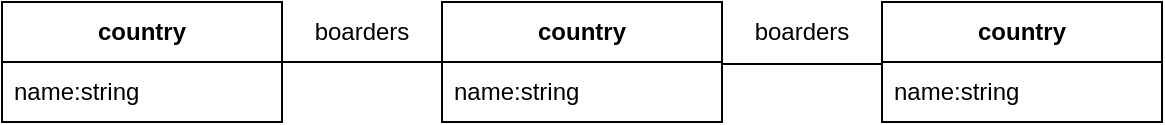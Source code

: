 <mxfile version="24.7.12" pages="4">
  <diagram id="C5RBs43oDa-KdzZeNtuy" name="Page-1">
    <mxGraphModel dx="880" dy="468" grid="1" gridSize="10" guides="1" tooltips="1" connect="1" arrows="1" fold="1" page="1" pageScale="1" pageWidth="827" pageHeight="1169" math="0" shadow="0">
      <root>
        <mxCell id="WIyWlLk6GJQsqaUBKTNV-0" />
        <mxCell id="WIyWlLk6GJQsqaUBKTNV-1" parent="WIyWlLk6GJQsqaUBKTNV-0" />
        <mxCell id="gSDHX-l9H8cgmZ5zvxmp-0" value="country" style="swimlane;fontStyle=1;childLayout=stackLayout;horizontal=1;startSize=30;horizontalStack=0;resizeParent=1;resizeParentMax=0;resizeLast=0;collapsible=1;marginBottom=0;whiteSpace=wrap;html=1;" vertex="1" parent="WIyWlLk6GJQsqaUBKTNV-1">
          <mxGeometry x="340" y="280" width="140" height="60" as="geometry" />
        </mxCell>
        <mxCell id="gSDHX-l9H8cgmZ5zvxmp-1" value="name:string" style="text;strokeColor=none;fillColor=none;align=left;verticalAlign=middle;spacingLeft=4;spacingRight=4;overflow=hidden;points=[[0,0.5],[1,0.5]];portConstraint=eastwest;rotatable=0;whiteSpace=wrap;html=1;" vertex="1" parent="gSDHX-l9H8cgmZ5zvxmp-0">
          <mxGeometry y="30" width="140" height="30" as="geometry" />
        </mxCell>
        <mxCell id="gSDHX-l9H8cgmZ5zvxmp-4" value="country" style="swimlane;fontStyle=1;childLayout=stackLayout;horizontal=1;startSize=30;horizontalStack=0;resizeParent=1;resizeParentMax=0;resizeLast=0;collapsible=1;marginBottom=0;whiteSpace=wrap;html=1;" vertex="1" parent="WIyWlLk6GJQsqaUBKTNV-1">
          <mxGeometry x="120" y="280" width="140" height="60" as="geometry" />
        </mxCell>
        <mxCell id="gSDHX-l9H8cgmZ5zvxmp-5" value="name:string" style="text;strokeColor=none;fillColor=none;align=left;verticalAlign=middle;spacingLeft=4;spacingRight=4;overflow=hidden;points=[[0,0.5],[1,0.5]];portConstraint=eastwest;rotatable=0;whiteSpace=wrap;html=1;" vertex="1" parent="gSDHX-l9H8cgmZ5zvxmp-4">
          <mxGeometry y="30" width="140" height="30" as="geometry" />
        </mxCell>
        <mxCell id="gSDHX-l9H8cgmZ5zvxmp-8" value="country" style="swimlane;fontStyle=1;childLayout=stackLayout;horizontal=1;startSize=30;horizontalStack=0;resizeParent=1;resizeParentMax=0;resizeLast=0;collapsible=1;marginBottom=0;whiteSpace=wrap;html=1;" vertex="1" parent="WIyWlLk6GJQsqaUBKTNV-1">
          <mxGeometry x="560" y="280" width="140" height="60" as="geometry" />
        </mxCell>
        <mxCell id="gSDHX-l9H8cgmZ5zvxmp-9" value="name:string" style="text;strokeColor=none;fillColor=none;align=left;verticalAlign=middle;spacingLeft=4;spacingRight=4;overflow=hidden;points=[[0,0.5],[1,0.5]];portConstraint=eastwest;rotatable=0;whiteSpace=wrap;html=1;" vertex="1" parent="gSDHX-l9H8cgmZ5zvxmp-8">
          <mxGeometry y="30" width="140" height="30" as="geometry" />
        </mxCell>
        <mxCell id="gSDHX-l9H8cgmZ5zvxmp-12" value="" style="endArrow=none;html=1;rounded=0;exitX=1;exitY=0.5;exitDx=0;exitDy=0;entryX=0;entryY=0.5;entryDx=0;entryDy=0;" edge="1" parent="WIyWlLk6GJQsqaUBKTNV-1" source="gSDHX-l9H8cgmZ5zvxmp-4" target="gSDHX-l9H8cgmZ5zvxmp-0">
          <mxGeometry width="50" height="50" relative="1" as="geometry">
            <mxPoint x="270" y="310" as="sourcePoint" />
            <mxPoint x="440" y="320" as="targetPoint" />
          </mxGeometry>
        </mxCell>
        <mxCell id="gSDHX-l9H8cgmZ5zvxmp-13" value="" style="endArrow=none;html=1;rounded=0;entryX=0;entryY=0.033;entryDx=0;entryDy=0;entryPerimeter=0;" edge="1" parent="WIyWlLk6GJQsqaUBKTNV-1" target="gSDHX-l9H8cgmZ5zvxmp-9">
          <mxGeometry width="50" height="50" relative="1" as="geometry">
            <mxPoint x="480" y="311" as="sourcePoint" />
            <mxPoint x="440" y="320" as="targetPoint" />
          </mxGeometry>
        </mxCell>
        <mxCell id="gSDHX-l9H8cgmZ5zvxmp-14" value="boarders" style="text;html=1;align=center;verticalAlign=middle;whiteSpace=wrap;rounded=0;" vertex="1" parent="WIyWlLk6GJQsqaUBKTNV-1">
          <mxGeometry x="270" y="280" width="60" height="30" as="geometry" />
        </mxCell>
        <mxCell id="gSDHX-l9H8cgmZ5zvxmp-15" value="boarders" style="text;html=1;align=center;verticalAlign=middle;whiteSpace=wrap;rounded=0;" vertex="1" parent="WIyWlLk6GJQsqaUBKTNV-1">
          <mxGeometry x="490" y="280" width="60" height="30" as="geometry" />
        </mxCell>
      </root>
    </mxGraphModel>
  </diagram>
  <diagram id="WcRZA1r4uv_ByDH0ExLN" name="Page-2">
    <mxGraphModel dx="880" dy="468" grid="1" gridSize="10" guides="1" tooltips="1" connect="1" arrows="1" fold="1" page="1" pageScale="1" pageWidth="850" pageHeight="1100" math="0" shadow="0">
      <root>
        <mxCell id="0" />
        <mxCell id="1" parent="0" />
        <mxCell id="uCl6-jfw6AXurtMmdRkA-1" value="polygon" style="rounded=0;whiteSpace=wrap;html=1;fontStyle=1" vertex="1" parent="1">
          <mxGeometry x="340" y="310" width="120" height="60" as="geometry" />
        </mxCell>
        <mxCell id="uCl6-jfw6AXurtMmdRkA-2" value="point" style="swimlane;fontStyle=1;childLayout=stackLayout;horizontal=1;startSize=30;horizontalStack=0;resizeParent=1;resizeParentMax=0;resizeLast=0;collapsible=1;marginBottom=0;whiteSpace=wrap;html=1;" vertex="1" parent="1">
          <mxGeometry x="100" y="130" width="140" height="90" as="geometry" />
        </mxCell>
        <mxCell id="uCl6-jfw6AXurtMmdRkA-3" value="x-coordinate: int" style="text;strokeColor=none;fillColor=none;align=left;verticalAlign=middle;spacingLeft=4;spacingRight=4;overflow=hidden;points=[[0,0.5],[1,0.5]];portConstraint=eastwest;rotatable=0;whiteSpace=wrap;html=1;" vertex="1" parent="uCl6-jfw6AXurtMmdRkA-2">
          <mxGeometry y="30" width="140" height="30" as="geometry" />
        </mxCell>
        <mxCell id="uCl6-jfw6AXurtMmdRkA-4" value="y-coordinate: int" style="text;strokeColor=none;fillColor=none;align=left;verticalAlign=middle;spacingLeft=4;spacingRight=4;overflow=hidden;points=[[0,0.5],[1,0.5]];portConstraint=eastwest;rotatable=0;whiteSpace=wrap;html=1;" vertex="1" parent="uCl6-jfw6AXurtMmdRkA-2">
          <mxGeometry y="60" width="140" height="30" as="geometry" />
        </mxCell>
        <mxCell id="uCl6-jfw6AXurtMmdRkA-6" value="point" style="swimlane;fontStyle=1;childLayout=stackLayout;horizontal=1;startSize=30;horizontalStack=0;resizeParent=1;resizeParentMax=0;resizeLast=0;collapsible=1;marginBottom=0;whiteSpace=wrap;html=1;" vertex="1" parent="1">
          <mxGeometry x="600" y="120" width="140" height="90" as="geometry" />
        </mxCell>
        <mxCell id="uCl6-jfw6AXurtMmdRkA-7" value="x-coordinate: int" style="text;strokeColor=none;fillColor=none;align=left;verticalAlign=middle;spacingLeft=4;spacingRight=4;overflow=hidden;points=[[0,0.5],[1,0.5]];portConstraint=eastwest;rotatable=0;whiteSpace=wrap;html=1;" vertex="1" parent="uCl6-jfw6AXurtMmdRkA-6">
          <mxGeometry y="30" width="140" height="30" as="geometry" />
        </mxCell>
        <mxCell id="uCl6-jfw6AXurtMmdRkA-8" value="y-coordinate: int" style="text;strokeColor=none;fillColor=none;align=left;verticalAlign=middle;spacingLeft=4;spacingRight=4;overflow=hidden;points=[[0,0.5],[1,0.5]];portConstraint=eastwest;rotatable=0;whiteSpace=wrap;html=1;" vertex="1" parent="uCl6-jfw6AXurtMmdRkA-6">
          <mxGeometry y="60" width="140" height="30" as="geometry" />
        </mxCell>
        <mxCell id="uCl6-jfw6AXurtMmdRkA-10" value="point" style="swimlane;fontStyle=1;childLayout=stackLayout;horizontal=1;startSize=30;horizontalStack=0;resizeParent=1;resizeParentMax=0;resizeLast=0;collapsible=1;marginBottom=0;whiteSpace=wrap;html=1;" vertex="1" parent="1">
          <mxGeometry x="80" y="420" width="140" height="90" as="geometry" />
        </mxCell>
        <mxCell id="uCl6-jfw6AXurtMmdRkA-11" value="x-coordinate: int" style="text;strokeColor=none;fillColor=none;align=left;verticalAlign=middle;spacingLeft=4;spacingRight=4;overflow=hidden;points=[[0,0.5],[1,0.5]];portConstraint=eastwest;rotatable=0;whiteSpace=wrap;html=1;" vertex="1" parent="uCl6-jfw6AXurtMmdRkA-10">
          <mxGeometry y="30" width="140" height="30" as="geometry" />
        </mxCell>
        <mxCell id="uCl6-jfw6AXurtMmdRkA-12" value="y-coordinate: int" style="text;strokeColor=none;fillColor=none;align=left;verticalAlign=middle;spacingLeft=4;spacingRight=4;overflow=hidden;points=[[0,0.5],[1,0.5]];portConstraint=eastwest;rotatable=0;whiteSpace=wrap;html=1;" vertex="1" parent="uCl6-jfw6AXurtMmdRkA-10">
          <mxGeometry y="60" width="140" height="30" as="geometry" />
        </mxCell>
        <mxCell id="uCl6-jfw6AXurtMmdRkA-14" value="point" style="swimlane;fontStyle=1;childLayout=stackLayout;horizontal=1;startSize=30;horizontalStack=0;resizeParent=1;resizeParentMax=0;resizeLast=0;collapsible=1;marginBottom=0;whiteSpace=wrap;html=1;" vertex="1" parent="1">
          <mxGeometry x="600" y="430" width="140" height="90" as="geometry" />
        </mxCell>
        <mxCell id="uCl6-jfw6AXurtMmdRkA-15" value="x-coordinate: int" style="text;strokeColor=none;fillColor=none;align=left;verticalAlign=middle;spacingLeft=4;spacingRight=4;overflow=hidden;points=[[0,0.5],[1,0.5]];portConstraint=eastwest;rotatable=0;whiteSpace=wrap;html=1;" vertex="1" parent="uCl6-jfw6AXurtMmdRkA-14">
          <mxGeometry y="30" width="140" height="30" as="geometry" />
        </mxCell>
        <mxCell id="uCl6-jfw6AXurtMmdRkA-16" value="y-coordinate: int" style="text;strokeColor=none;fillColor=none;align=left;verticalAlign=middle;spacingLeft=4;spacingRight=4;overflow=hidden;points=[[0,0.5],[1,0.5]];portConstraint=eastwest;rotatable=0;whiteSpace=wrap;html=1;" vertex="1" parent="uCl6-jfw6AXurtMmdRkA-14">
          <mxGeometry y="60" width="140" height="30" as="geometry" />
        </mxCell>
        <mxCell id="uCl6-jfw6AXurtMmdRkA-18" value="" style="endArrow=open;html=1;endSize=12;startArrow=diamondThin;startSize=14;startFill=0;edgeStyle=orthogonalEdgeStyle;rounded=0;exitX=1;exitY=0.5;exitDx=0;exitDy=0;entryX=0.25;entryY=0;entryDx=0;entryDy=0;" edge="1" parent="1" source="uCl6-jfw6AXurtMmdRkA-3" target="uCl6-jfw6AXurtMmdRkA-1">
          <mxGeometry relative="1" as="geometry">
            <mxPoint x="340" y="350" as="sourcePoint" />
            <mxPoint x="500" y="350" as="targetPoint" />
          </mxGeometry>
        </mxCell>
        <mxCell id="uCl6-jfw6AXurtMmdRkA-19" value="0 *" style="edgeLabel;resizable=0;html=1;align=left;verticalAlign=top;" connectable="0" vertex="1" parent="uCl6-jfw6AXurtMmdRkA-18">
          <mxGeometry x="-1" relative="1" as="geometry">
            <mxPoint x="10" y="-25" as="offset" />
          </mxGeometry>
        </mxCell>
        <mxCell id="uCl6-jfw6AXurtMmdRkA-20" value="3 *" style="edgeLabel;resizable=0;html=1;align=right;verticalAlign=top;" connectable="0" vertex="1" parent="uCl6-jfw6AXurtMmdRkA-18">
          <mxGeometry x="1" relative="1" as="geometry">
            <mxPoint x="-20" y="-30" as="offset" />
          </mxGeometry>
        </mxCell>
        <mxCell id="uCl6-jfw6AXurtMmdRkA-21" value="" style="endArrow=open;html=1;endSize=12;startArrow=diamondThin;startSize=14;startFill=0;edgeStyle=orthogonalEdgeStyle;rounded=0;exitX=-0.029;exitY=0.733;exitDx=0;exitDy=0;exitPerimeter=0;entryX=0.75;entryY=0;entryDx=0;entryDy=0;" edge="1" parent="1" source="uCl6-jfw6AXurtMmdRkA-7" target="uCl6-jfw6AXurtMmdRkA-1">
          <mxGeometry relative="1" as="geometry">
            <mxPoint x="340" y="350" as="sourcePoint" />
            <mxPoint x="500" y="350" as="targetPoint" />
          </mxGeometry>
        </mxCell>
        <mxCell id="uCl6-jfw6AXurtMmdRkA-22" value="0 *" style="edgeLabel;resizable=0;html=1;align=left;verticalAlign=top;" connectable="0" vertex="1" parent="uCl6-jfw6AXurtMmdRkA-21">
          <mxGeometry x="-1" relative="1" as="geometry">
            <mxPoint x="-26" y="-22" as="offset" />
          </mxGeometry>
        </mxCell>
        <mxCell id="uCl6-jfw6AXurtMmdRkA-23" value="3 *" style="edgeLabel;resizable=0;html=1;align=right;verticalAlign=top;" connectable="0" vertex="1" parent="uCl6-jfw6AXurtMmdRkA-21">
          <mxGeometry x="1" relative="1" as="geometry">
            <mxPoint x="30" y="-30" as="offset" />
          </mxGeometry>
        </mxCell>
        <mxCell id="uCl6-jfw6AXurtMmdRkA-24" value="" style="endArrow=open;html=1;endSize=12;startArrow=diamondThin;startSize=14;startFill=0;edgeStyle=orthogonalEdgeStyle;rounded=0;exitX=0.25;exitY=0;exitDx=0;exitDy=0;entryX=0;entryY=0.5;entryDx=0;entryDy=0;" edge="1" parent="1" source="uCl6-jfw6AXurtMmdRkA-10" target="uCl6-jfw6AXurtMmdRkA-1">
          <mxGeometry relative="1" as="geometry">
            <mxPoint x="340" y="350" as="sourcePoint" />
            <mxPoint x="500" y="350" as="targetPoint" />
          </mxGeometry>
        </mxCell>
        <mxCell id="uCl6-jfw6AXurtMmdRkA-25" value="0 *" style="edgeLabel;resizable=0;html=1;align=left;verticalAlign=top;" connectable="0" vertex="1" parent="uCl6-jfw6AXurtMmdRkA-24">
          <mxGeometry x="-1" relative="1" as="geometry">
            <mxPoint x="15" y="-30" as="offset" />
          </mxGeometry>
        </mxCell>
        <mxCell id="uCl6-jfw6AXurtMmdRkA-26" value="3 *" style="edgeLabel;resizable=0;html=1;align=right;verticalAlign=top;" connectable="0" vertex="1" parent="uCl6-jfw6AXurtMmdRkA-24">
          <mxGeometry x="1" relative="1" as="geometry" />
        </mxCell>
        <mxCell id="uCl6-jfw6AXurtMmdRkA-27" value="" style="endArrow=open;html=1;endSize=12;startArrow=diamondThin;startSize=14;startFill=0;edgeStyle=orthogonalEdgeStyle;rounded=0;exitX=0.75;exitY=0;exitDx=0;exitDy=0;entryX=1;entryY=0.5;entryDx=0;entryDy=0;" edge="1" parent="1" source="uCl6-jfw6AXurtMmdRkA-14" target="uCl6-jfw6AXurtMmdRkA-1">
          <mxGeometry relative="1" as="geometry">
            <mxPoint x="340" y="350" as="sourcePoint" />
            <mxPoint x="500" y="350" as="targetPoint" />
          </mxGeometry>
        </mxCell>
        <mxCell id="uCl6-jfw6AXurtMmdRkA-28" value="0 *" style="edgeLabel;resizable=0;html=1;align=left;verticalAlign=top;" connectable="0" vertex="1" parent="uCl6-jfw6AXurtMmdRkA-27">
          <mxGeometry x="-1" relative="1" as="geometry">
            <mxPoint x="-35" y="-30" as="offset" />
          </mxGeometry>
        </mxCell>
        <mxCell id="uCl6-jfw6AXurtMmdRkA-29" value="3 *" style="edgeLabel;resizable=0;html=1;align=right;verticalAlign=top;" connectable="0" vertex="1" parent="uCl6-jfw6AXurtMmdRkA-27">
          <mxGeometry x="1" relative="1" as="geometry">
            <mxPoint x="20" as="offset" />
          </mxGeometry>
        </mxCell>
      </root>
    </mxGraphModel>
  </diagram>
  <diagram id="3IjIcjFY8PQvAXAe1RRg" name="Page-3">
    <mxGraphModel dx="880" dy="468" grid="1" gridSize="10" guides="1" tooltips="1" connect="1" arrows="1" fold="1" page="1" pageScale="1" pageWidth="850" pageHeight="1100" math="0" shadow="0">
      <root>
        <mxCell id="0" />
        <mxCell id="1" parent="0" />
        <mxCell id="qwRmzZKX953zF3saCvq0-5" value="flight" style="swimlane;fontStyle=1;childLayout=stackLayout;horizontal=1;startSize=30;horizontalStack=0;resizeParent=1;resizeParentMax=0;resizeLast=0;collapsible=1;marginBottom=0;whiteSpace=wrap;html=1;" vertex="1" parent="1">
          <mxGeometry x="340" y="230" width="140" height="60" as="geometry" />
        </mxCell>
        <mxCell id="qwRmzZKX953zF3saCvq0-6" value="flightnum: int" style="text;strokeColor=none;fillColor=none;align=left;verticalAlign=middle;spacingLeft=4;spacingRight=4;overflow=hidden;points=[[0,0.5],[1,0.5]];portConstraint=eastwest;rotatable=0;whiteSpace=wrap;html=1;" vertex="1" parent="qwRmzZKX953zF3saCvq0-5">
          <mxGeometry y="30" width="140" height="30" as="geometry" />
        </mxCell>
        <mxCell id="qwRmzZKX953zF3saCvq0-9" value="plane" style="swimlane;fontStyle=1;childLayout=stackLayout;horizontal=1;startSize=30;horizontalStack=0;resizeParent=1;resizeParentMax=0;resizeLast=0;collapsible=1;marginBottom=0;whiteSpace=wrap;html=1;" vertex="1" parent="1">
          <mxGeometry x="640" y="230" width="140" height="60" as="geometry" />
        </mxCell>
        <mxCell id="qwRmzZKX953zF3saCvq0-10" value="model: string" style="text;strokeColor=none;fillColor=none;align=left;verticalAlign=middle;spacingLeft=4;spacingRight=4;overflow=hidden;points=[[0,0.5],[1,0.5]];portConstraint=eastwest;rotatable=0;whiteSpace=wrap;html=1;" vertex="1" parent="qwRmzZKX953zF3saCvq0-9">
          <mxGeometry y="30" width="140" height="30" as="geometry" />
        </mxCell>
        <mxCell id="qwRmzZKX953zF3saCvq0-17" value="airport" style="swimlane;fontStyle=1;childLayout=stackLayout;horizontal=1;startSize=30;horizontalStack=0;resizeParent=1;resizeParentMax=0;resizeLast=0;collapsible=1;marginBottom=0;whiteSpace=wrap;html=1;" vertex="1" parent="1">
          <mxGeometry x="90" y="230" width="140" height="60" as="geometry" />
        </mxCell>
        <mxCell id="qwRmzZKX953zF3saCvq0-18" value="name: string" style="text;strokeColor=none;fillColor=none;align=left;verticalAlign=middle;spacingLeft=4;spacingRight=4;overflow=hidden;points=[[0,0.5],[1,0.5]];portConstraint=eastwest;rotatable=0;whiteSpace=wrap;html=1;" vertex="1" parent="qwRmzZKX953zF3saCvq0-17">
          <mxGeometry y="30" width="140" height="30" as="geometry" />
        </mxCell>
        <mxCell id="qwRmzZKX953zF3saCvq0-21" value="pilot" style="swimlane;fontStyle=1;childLayout=stackLayout;horizontal=1;startSize=30;horizontalStack=0;resizeParent=1;resizeParentMax=0;resizeLast=0;collapsible=1;marginBottom=0;whiteSpace=wrap;html=1;" vertex="1" parent="1">
          <mxGeometry x="640" y="90" width="140" height="60" as="geometry" />
        </mxCell>
        <mxCell id="qwRmzZKX953zF3saCvq0-22" value="name: string" style="text;strokeColor=none;fillColor=none;align=left;verticalAlign=middle;spacingLeft=4;spacingRight=4;overflow=hidden;points=[[0,0.5],[1,0.5]];portConstraint=eastwest;rotatable=0;whiteSpace=wrap;html=1;" vertex="1" parent="qwRmzZKX953zF3saCvq0-21">
          <mxGeometry y="30" width="140" height="30" as="geometry" />
        </mxCell>
        <mxCell id="qwRmzZKX953zF3saCvq0-25" value="airline" style="swimlane;fontStyle=1;childLayout=stackLayout;horizontal=1;startSize=30;horizontalStack=0;resizeParent=1;resizeParentMax=0;resizeLast=0;collapsible=1;marginBottom=0;whiteSpace=wrap;html=1;" vertex="1" parent="1">
          <mxGeometry x="340" y="60" width="140" height="60" as="geometry" />
        </mxCell>
        <mxCell id="qwRmzZKX953zF3saCvq0-26" value="name: string" style="text;strokeColor=none;fillColor=none;align=left;verticalAlign=middle;spacingLeft=4;spacingRight=4;overflow=hidden;points=[[0,0.5],[1,0.5]];portConstraint=eastwest;rotatable=0;whiteSpace=wrap;html=1;" vertex="1" parent="qwRmzZKX953zF3saCvq0-25">
          <mxGeometry y="30" width="140" height="30" as="geometry" />
        </mxCell>
        <mxCell id="qwRmzZKX953zF3saCvq0-29" value="city" style="swimlane;fontStyle=1;childLayout=stackLayout;horizontal=1;startSize=30;horizontalStack=0;resizeParent=1;resizeParentMax=0;resizeLast=0;collapsible=1;marginBottom=0;whiteSpace=wrap;html=1;" vertex="1" parent="1">
          <mxGeometry x="90" y="60" width="140" height="60" as="geometry" />
        </mxCell>
        <mxCell id="qwRmzZKX953zF3saCvq0-30" value="name: string" style="text;strokeColor=none;fillColor=none;align=left;verticalAlign=middle;spacingLeft=4;spacingRight=4;overflow=hidden;points=[[0,0.5],[1,0.5]];portConstraint=eastwest;rotatable=0;whiteSpace=wrap;html=1;" vertex="1" parent="qwRmzZKX953zF3saCvq0-29">
          <mxGeometry y="30" width="140" height="30" as="geometry" />
        </mxCell>
        <mxCell id="qwRmzZKX953zF3saCvq0-1" value="seat" style="swimlane;fontStyle=1;childLayout=stackLayout;horizontal=1;startSize=30;horizontalStack=0;resizeParent=1;resizeParentMax=0;resizeLast=0;collapsible=1;marginBottom=0;whiteSpace=wrap;html=1;" vertex="1" parent="1">
          <mxGeometry x="640" y="370" width="140" height="60" as="geometry" />
        </mxCell>
        <mxCell id="qwRmzZKX953zF3saCvq0-2" value="location: string" style="text;strokeColor=none;fillColor=none;align=left;verticalAlign=middle;spacingLeft=4;spacingRight=4;overflow=hidden;points=[[0,0.5],[1,0.5]];portConstraint=eastwest;rotatable=0;whiteSpace=wrap;html=1;" vertex="1" parent="qwRmzZKX953zF3saCvq0-1">
          <mxGeometry y="30" width="140" height="30" as="geometry" />
        </mxCell>
        <mxCell id="qwRmzZKX953zF3saCvq0-13" value="passenger" style="swimlane;fontStyle=1;childLayout=stackLayout;horizontal=1;startSize=30;horizontalStack=0;resizeParent=1;resizeParentMax=0;resizeLast=0;collapsible=1;marginBottom=0;whiteSpace=wrap;html=1;" vertex="1" parent="1">
          <mxGeometry x="400" y="370" width="140" height="60" as="geometry" />
        </mxCell>
        <mxCell id="qwRmzZKX953zF3saCvq0-14" value="name: string" style="text;strokeColor=none;fillColor=none;align=left;verticalAlign=middle;spacingLeft=4;spacingRight=4;overflow=hidden;points=[[0,0.5],[1,0.5]];portConstraint=eastwest;rotatable=0;whiteSpace=wrap;html=1;" vertex="1" parent="qwRmzZKX953zF3saCvq0-13">
          <mxGeometry y="30" width="140" height="30" as="geometry" />
        </mxCell>
        <mxCell id="qwRmzZKX953zF3saCvq0-34" value="" style="endArrow=none;html=1;rounded=0;entryX=0.486;entryY=1;entryDx=0;entryDy=0;entryPerimeter=0;exitX=0.5;exitY=0;exitDx=0;exitDy=0;" edge="1" parent="1" source="qwRmzZKX953zF3saCvq0-17" target="qwRmzZKX953zF3saCvq0-30">
          <mxGeometry width="50" height="50" relative="1" as="geometry">
            <mxPoint x="400" y="270" as="sourcePoint" />
            <mxPoint x="450" y="220" as="targetPoint" />
          </mxGeometry>
        </mxCell>
        <mxCell id="qwRmzZKX953zF3saCvq0-35" value="" style="endArrow=none;html=1;rounded=0;exitX=1;exitY=0.25;exitDx=0;exitDy=0;entryX=0;entryY=0.25;entryDx=0;entryDy=0;" edge="1" parent="1" source="qwRmzZKX953zF3saCvq0-17" target="qwRmzZKX953zF3saCvq0-5">
          <mxGeometry width="50" height="50" relative="1" as="geometry">
            <mxPoint x="400" y="270" as="sourcePoint" />
            <mxPoint x="450" y="220" as="targetPoint" />
          </mxGeometry>
        </mxCell>
        <mxCell id="qwRmzZKX953zF3saCvq0-36" value="" style="endArrow=none;html=1;rounded=0;exitX=1;exitY=0.5;exitDx=0;exitDy=0;entryX=0;entryY=0.5;entryDx=0;entryDy=0;" edge="1" parent="1" source="qwRmzZKX953zF3saCvq0-18" target="qwRmzZKX953zF3saCvq0-6">
          <mxGeometry width="50" height="50" relative="1" as="geometry">
            <mxPoint x="230" y="280" as="sourcePoint" />
            <mxPoint x="340" y="280" as="targetPoint" />
          </mxGeometry>
        </mxCell>
        <mxCell id="qwRmzZKX953zF3saCvq0-37" value="" style="endArrow=none;html=1;rounded=0;entryX=0.486;entryY=1.1;entryDx=0;entryDy=0;entryPerimeter=0;exitX=0.5;exitY=0;exitDx=0;exitDy=0;" edge="1" parent="1" source="qwRmzZKX953zF3saCvq0-5" target="qwRmzZKX953zF3saCvq0-26">
          <mxGeometry width="50" height="50" relative="1" as="geometry">
            <mxPoint x="402" y="230" as="sourcePoint" />
            <mxPoint x="400" y="120" as="targetPoint" />
          </mxGeometry>
        </mxCell>
        <mxCell id="qwRmzZKX953zF3saCvq0-39" value="" style="endArrow=none;html=1;rounded=0;entryX=0;entryY=0.25;entryDx=0;entryDy=0;exitX=1;exitY=0.5;exitDx=0;exitDy=0;" edge="1" parent="1" source="qwRmzZKX953zF3saCvq0-26" target="qwRmzZKX953zF3saCvq0-21">
          <mxGeometry width="50" height="50" relative="1" as="geometry">
            <mxPoint x="480" y="110" as="sourcePoint" />
            <mxPoint x="590" y="110" as="targetPoint" />
          </mxGeometry>
        </mxCell>
        <mxCell id="qwRmzZKX953zF3saCvq0-40" value="" style="endArrow=none;html=1;rounded=0;exitX=1;exitY=0.25;exitDx=0;exitDy=0;entryX=0;entryY=0.25;entryDx=0;entryDy=0;" edge="1" parent="1" source="qwRmzZKX953zF3saCvq0-5" target="qwRmzZKX953zF3saCvq0-9">
          <mxGeometry width="50" height="50" relative="1" as="geometry">
            <mxPoint x="480" y="250" as="sourcePoint" />
            <mxPoint x="590" y="250" as="targetPoint" />
          </mxGeometry>
        </mxCell>
        <mxCell id="qwRmzZKX953zF3saCvq0-41" value="" style="endArrow=none;html=1;rounded=0;exitX=1.007;exitY=0.1;exitDx=0;exitDy=0;entryX=0;entryY=0.5;entryDx=0;entryDy=0;exitPerimeter=0;" edge="1" parent="1" source="qwRmzZKX953zF3saCvq0-14" target="qwRmzZKX953zF3saCvq0-1">
          <mxGeometry width="50" height="50" relative="1" as="geometry">
            <mxPoint x="540" y="399.5" as="sourcePoint" />
            <mxPoint x="650" y="399.5" as="targetPoint" />
          </mxGeometry>
        </mxCell>
        <mxCell id="qwRmzZKX953zF3saCvq0-42" value="" style="endArrow=none;html=1;rounded=0;exitX=0.25;exitY=0;exitDx=0;exitDy=0;" edge="1" parent="1" source="qwRmzZKX953zF3saCvq0-13">
          <mxGeometry width="50" height="50" relative="1" as="geometry">
            <mxPoint x="432" y="370" as="sourcePoint" />
            <mxPoint x="435" y="290" as="targetPoint" />
          </mxGeometry>
        </mxCell>
        <mxCell id="qwRmzZKX953zF3saCvq0-43" value="" style="endArrow=none;html=1;rounded=0;entryX=0.621;entryY=1.033;entryDx=0;entryDy=0;entryPerimeter=0;exitX=0.636;exitY=0.017;exitDx=0;exitDy=0;exitPerimeter=0;" edge="1" parent="1" source="qwRmzZKX953zF3saCvq0-1" target="qwRmzZKX953zF3saCvq0-10">
          <mxGeometry width="50" height="50" relative="1" as="geometry">
            <mxPoint x="722" y="370" as="sourcePoint" />
            <mxPoint x="720" y="260" as="targetPoint" />
          </mxGeometry>
        </mxCell>
        <mxCell id="qwRmzZKX953zF3saCvq0-44" value="" style="endArrow=none;html=1;rounded=0;exitX=1;exitY=0.25;exitDx=0;exitDy=0;entryX=0.021;entryY=1;entryDx=0;entryDy=0;entryPerimeter=0;" edge="1" parent="1" source="qwRmzZKX953zF3saCvq0-5" target="qwRmzZKX953zF3saCvq0-22">
          <mxGeometry width="50" height="50" relative="1" as="geometry">
            <mxPoint x="432" y="260" as="sourcePoint" />
            <mxPoint x="610" y="150" as="targetPoint" />
          </mxGeometry>
        </mxCell>
        <mxCell id="qwRmzZKX953zF3saCvq0-45" value="" style="endArrow=none;html=1;rounded=0;entryX=1;entryY=1.033;entryDx=0;entryDy=0;entryPerimeter=0;exitX=0;exitY=0;exitDx=0;exitDy=0;" edge="1" parent="1" source="qwRmzZKX953zF3saCvq0-1" target="qwRmzZKX953zF3saCvq0-6">
          <mxGeometry width="50" height="50" relative="1" as="geometry">
            <mxPoint x="630" y="390" as="sourcePoint" />
            <mxPoint x="510" y="280" as="targetPoint" />
          </mxGeometry>
        </mxCell>
        <mxCell id="qwRmzZKX953zF3saCvq0-46" value="" style="endArrow=none;html=1;rounded=0;entryX=0.486;entryY=0.967;entryDx=0;entryDy=0;entryPerimeter=0;exitX=0.5;exitY=0;exitDx=0;exitDy=0;" edge="1" parent="1" source="qwRmzZKX953zF3saCvq0-9" target="qwRmzZKX953zF3saCvq0-22">
          <mxGeometry width="50" height="50" relative="1" as="geometry">
            <mxPoint x="711" y="230" as="sourcePoint" />
            <mxPoint x="709" y="150" as="targetPoint" />
          </mxGeometry>
        </mxCell>
        <mxCell id="qwRmzZKX953zF3saCvq0-47" value="" style="endArrow=none;dashed=1;html=1;dashPattern=1 3;strokeWidth=2;rounded=0;" edge="1" parent="1">
          <mxGeometry width="50" height="50" relative="1" as="geometry">
            <mxPoint x="440" y="320" as="sourcePoint" />
            <mxPoint x="730" y="320" as="targetPoint" />
          </mxGeometry>
        </mxCell>
        <mxCell id="qwRmzZKX953zF3saCvq0-48" value="has" style="text;html=1;align=center;verticalAlign=middle;whiteSpace=wrap;rounded=0;" vertex="1" parent="1">
          <mxGeometry x="160" y="170" width="60" height="30" as="geometry" />
        </mxCell>
        <mxCell id="qwRmzZKX953zF3saCvq0-49" value="depart" style="text;html=1;align=center;verticalAlign=middle;whiteSpace=wrap;rounded=0;" vertex="1" parent="1">
          <mxGeometry x="250" y="220" width="60" height="30" as="geometry" />
        </mxCell>
        <mxCell id="qwRmzZKX953zF3saCvq0-50" value="arrive" style="text;html=1;align=center;verticalAlign=middle;whiteSpace=wrap;rounded=0;" vertex="1" parent="1">
          <mxGeometry x="250" y="280" width="60" height="30" as="geometry" />
        </mxCell>
        <mxCell id="qwRmzZKX953zF3saCvq0-51" value="flies" style="text;html=1;align=center;verticalAlign=middle;whiteSpace=wrap;rounded=0;" vertex="1" parent="1">
          <mxGeometry x="530" y="170" width="60" height="30" as="geometry" />
        </mxCell>
        <mxCell id="qwRmzZKX953zF3saCvq0-52" value="operates" style="text;html=1;align=center;verticalAlign=middle;whiteSpace=wrap;rounded=0;" vertex="1" parent="1">
          <mxGeometry x="530" y="220" width="60" height="30" as="geometry" />
        </mxCell>
        <mxCell id="qwRmzZKX953zF3saCvq0-54" value="assigned" style="text;html=1;align=center;verticalAlign=middle;whiteSpace=wrap;rounded=0;" vertex="1" parent="1">
          <mxGeometry x="560" y="370" width="60" height="30" as="geometry" />
        </mxCell>
        <mxCell id="qwRmzZKX953zF3saCvq0-55" value="has" style="text;html=1;align=center;verticalAlign=middle;whiteSpace=wrap;rounded=0;" vertex="1" parent="1">
          <mxGeometry x="380" y="320" width="60" height="30" as="geometry" />
        </mxCell>
        <mxCell id="qwRmzZKX953zF3saCvq0-56" value="1" style="text;html=1;align=center;verticalAlign=middle;whiteSpace=wrap;rounded=0;" vertex="1" parent="1">
          <mxGeometry x="100" y="130" width="60" height="30" as="geometry" />
        </mxCell>
        <mxCell id="qwRmzZKX953zF3saCvq0-58" value="1" style="text;html=1;align=center;verticalAlign=middle;whiteSpace=wrap;rounded=0;" vertex="1" parent="1">
          <mxGeometry x="140" y="200" width="60" height="30" as="geometry" />
        </mxCell>
        <mxCell id="qwRmzZKX953zF3saCvq0-60" value="1" style="text;html=1;align=center;verticalAlign=middle;whiteSpace=wrap;rounded=0;" vertex="1" parent="1">
          <mxGeometry x="395" y="120" width="60" height="30" as="geometry" />
        </mxCell>
        <mxCell id="qwRmzZKX953zF3saCvq0-61" value="1" style="text;html=1;align=center;verticalAlign=middle;whiteSpace=wrap;rounded=0;" vertex="1" parent="1">
          <mxGeometry x="590" y="75" width="60" height="30" as="geometry" />
        </mxCell>
        <mxCell id="qwRmzZKX953zF3saCvq0-62" value="1" style="text;html=1;align=center;verticalAlign=middle;whiteSpace=wrap;rounded=0;" vertex="1" parent="1">
          <mxGeometry x="590" y="250" width="60" height="30" as="geometry" />
        </mxCell>
        <mxCell id="qwRmzZKX953zF3saCvq0-63" value="1" style="text;html=1;align=center;verticalAlign=middle;whiteSpace=wrap;rounded=0;" vertex="1" parent="1">
          <mxGeometry x="440" y="290" width="60" height="30" as="geometry" />
        </mxCell>
        <mxCell id="qwRmzZKX953zF3saCvq0-64" value="1" style="text;html=1;align=center;verticalAlign=middle;whiteSpace=wrap;rounded=0;" vertex="1" parent="1">
          <mxGeometry x="395" y="290" width="60" height="30" as="geometry" />
        </mxCell>
        <mxCell id="qwRmzZKX953zF3saCvq0-65" value="1" style="text;html=1;align=center;verticalAlign=middle;whiteSpace=wrap;rounded=0;" vertex="1" parent="1">
          <mxGeometry x="520" y="410" width="60" height="30" as="geometry" />
        </mxCell>
        <mxCell id="qwRmzZKX953zF3saCvq0-66" value="1" style="text;html=1;align=center;verticalAlign=middle;whiteSpace=wrap;rounded=0;" vertex="1" parent="1">
          <mxGeometry x="600" y="410" width="60" height="30" as="geometry" />
        </mxCell>
        <mxCell id="qwRmzZKX953zF3saCvq0-67" value="*" style="text;html=1;align=center;verticalAlign=middle;whiteSpace=wrap;rounded=0;" vertex="1" parent="1">
          <mxGeometry x="110" y="210" width="60" height="30" as="geometry" />
        </mxCell>
        <mxCell id="qwRmzZKX953zF3saCvq0-68" value="*" style="text;html=1;align=center;verticalAlign=middle;whiteSpace=wrap;rounded=0;" vertex="1" parent="1">
          <mxGeometry x="360" y="200" width="60" height="30" as="geometry" />
        </mxCell>
        <mxCell id="qwRmzZKX953zF3saCvq0-69" value="*" style="text;html=1;align=center;verticalAlign=middle;whiteSpace=wrap;rounded=0;" vertex="1" parent="1">
          <mxGeometry x="410" y="200" width="60" height="30" as="geometry" />
        </mxCell>
        <mxCell id="qwRmzZKX953zF3saCvq0-70" value="*" style="text;html=1;align=center;verticalAlign=middle;whiteSpace=wrap;rounded=0;" vertex="1" parent="1">
          <mxGeometry x="395" y="350" width="60" height="30" as="geometry" />
        </mxCell>
        <mxCell id="qwRmzZKX953zF3saCvq0-71" value="*" style="text;html=1;align=center;verticalAlign=middle;whiteSpace=wrap;rounded=0;" vertex="1" parent="1">
          <mxGeometry x="460" y="260" width="60" height="30" as="geometry" />
        </mxCell>
        <mxCell id="qwRmzZKX953zF3saCvq0-72" value="*" style="text;html=1;align=center;verticalAlign=middle;whiteSpace=wrap;rounded=0;" vertex="1" parent="1">
          <mxGeometry x="590" y="360" width="60" height="30" as="geometry" />
        </mxCell>
        <mxCell id="qwRmzZKX953zF3saCvq0-73" value="*" style="text;html=1;align=center;verticalAlign=middle;whiteSpace=wrap;rounded=0;" vertex="1" parent="1">
          <mxGeometry x="455" y="210" width="60" height="30" as="geometry" />
        </mxCell>
      </root>
    </mxGraphModel>
  </diagram>
  <diagram id="0jouqMnqZqzxdb7AJu4K" name="Page-4">
    <mxGraphModel dx="880" dy="468" grid="1" gridSize="10" guides="1" tooltips="1" connect="1" arrows="1" fold="1" page="1" pageScale="1" pageWidth="850" pageHeight="1100" math="0" shadow="0">
      <root>
        <mxCell id="0" />
        <mxCell id="1" parent="0" />
        <mxCell id="cCtje5MejzcMFq2DMMWP-1" value="pilot and copilot" style="swimlane;fontStyle=1;childLayout=stackLayout;horizontal=1;startSize=30;horizontalStack=0;resizeParent=1;resizeParentMax=0;resizeLast=0;collapsible=1;marginBottom=0;whiteSpace=wrap;html=1;" vertex="1" parent="1">
          <mxGeometry x="350" y="320" width="140" height="90" as="geometry" />
        </mxCell>
        <mxCell id="cCtje5MejzcMFq2DMMWP-2" value="id: string" style="text;strokeColor=none;fillColor=none;align=left;verticalAlign=middle;spacingLeft=4;spacingRight=4;overflow=hidden;points=[[0,0.5],[1,0.5]];portConstraint=eastwest;rotatable=0;whiteSpace=wrap;html=1;" vertex="1" parent="cCtje5MejzcMFq2DMMWP-1">
          <mxGeometry y="30" width="140" height="30" as="geometry" />
        </mxCell>
        <mxCell id="cCtje5MejzcMFq2DMMWP-3" value="experiencelevel: int" style="text;strokeColor=none;fillColor=none;align=left;verticalAlign=middle;spacingLeft=4;spacingRight=4;overflow=hidden;points=[[0,0.5],[1,0.5]];portConstraint=eastwest;rotatable=0;whiteSpace=wrap;html=1;" vertex="1" parent="cCtje5MejzcMFq2DMMWP-1">
          <mxGeometry y="60" width="140" height="30" as="geometry" />
        </mxCell>
        <mxCell id="cCtje5MejzcMFq2DMMWP-5" value="aircraft" style="swimlane;fontStyle=1;childLayout=stackLayout;horizontal=1;startSize=30;horizontalStack=0;resizeParent=1;resizeParentMax=0;resizeLast=0;collapsible=1;marginBottom=0;whiteSpace=wrap;html=1;" vertex="1" parent="1">
          <mxGeometry x="90" y="250" width="140" height="120" as="geometry" />
        </mxCell>
        <mxCell id="cCtje5MejzcMFq2DMMWP-6" value="id: string" style="text;strokeColor=none;fillColor=none;align=left;verticalAlign=middle;spacingLeft=4;spacingRight=4;overflow=hidden;points=[[0,0.5],[1,0.5]];portConstraint=eastwest;rotatable=0;whiteSpace=wrap;html=1;" vertex="1" parent="cCtje5MejzcMFq2DMMWP-5">
          <mxGeometry y="30" width="140" height="30" as="geometry" />
        </mxCell>
        <mxCell id="cCtje5MejzcMFq2DMMWP-7" value="type: string" style="text;strokeColor=none;fillColor=none;align=left;verticalAlign=middle;spacingLeft=4;spacingRight=4;overflow=hidden;points=[[0,0.5],[1,0.5]];portConstraint=eastwest;rotatable=0;whiteSpace=wrap;html=1;" vertex="1" parent="cCtje5MejzcMFq2DMMWP-5">
          <mxGeometry y="60" width="140" height="30" as="geometry" />
        </mxCell>
        <mxCell id="cCtje5MejzcMFq2DMMWP-8" value="state: string" style="text;strokeColor=none;fillColor=none;align=left;verticalAlign=middle;spacingLeft=4;spacingRight=4;overflow=hidden;points=[[0,0.5],[1,0.5]];portConstraint=eastwest;rotatable=0;whiteSpace=wrap;html=1;" vertex="1" parent="cCtje5MejzcMFq2DMMWP-5">
          <mxGeometry y="90" width="140" height="30" as="geometry" />
        </mxCell>
        <mxCell id="cCtje5MejzcMFq2DMMWP-9" value="airport" style="swimlane;fontStyle=1;childLayout=stackLayout;horizontal=1;startSize=30;horizontalStack=0;resizeParent=1;resizeParentMax=0;resizeLast=0;collapsible=1;marginBottom=0;whiteSpace=wrap;html=1;" vertex="1" parent="1">
          <mxGeometry x="600" y="260" width="140" height="60" as="geometry" />
        </mxCell>
        <mxCell id="cCtje5MejzcMFq2DMMWP-10" value="id: string" style="text;strokeColor=none;fillColor=none;align=left;verticalAlign=middle;spacingLeft=4;spacingRight=4;overflow=hidden;points=[[0,0.5],[1,0.5]];portConstraint=eastwest;rotatable=0;whiteSpace=wrap;html=1;" vertex="1" parent="cCtje5MejzcMFq2DMMWP-9">
          <mxGeometry y="30" width="140" height="30" as="geometry" />
        </mxCell>
        <mxCell id="cCtje5MejzcMFq2DMMWP-13" value="airline" style="swimlane;fontStyle=1;childLayout=stackLayout;horizontal=1;startSize=30;horizontalStack=0;resizeParent=1;resizeParentMax=0;resizeLast=0;collapsible=1;marginBottom=0;whiteSpace=wrap;html=1;" vertex="1" parent="1">
          <mxGeometry x="600" y="90" width="140" height="60" as="geometry" />
        </mxCell>
        <mxCell id="cCtje5MejzcMFq2DMMWP-14" value="id: string" style="text;strokeColor=none;fillColor=none;align=left;verticalAlign=middle;spacingLeft=4;spacingRight=4;overflow=hidden;points=[[0,0.5],[1,0.5]];portConstraint=eastwest;rotatable=0;whiteSpace=wrap;html=1;" vertex="1" parent="cCtje5MejzcMFq2DMMWP-13">
          <mxGeometry y="30" width="140" height="30" as="geometry" />
        </mxCell>
        <mxCell id="cCtje5MejzcMFq2DMMWP-17" value="flight" style="swimlane;fontStyle=1;childLayout=stackLayout;horizontal=1;startSize=30;horizontalStack=0;resizeParent=1;resizeParentMax=0;resizeLast=0;collapsible=1;marginBottom=0;whiteSpace=wrap;html=1;" vertex="1" parent="1">
          <mxGeometry x="170" y="50" width="140" height="120" as="geometry" />
        </mxCell>
        <mxCell id="cCtje5MejzcMFq2DMMWP-18" value="id: string" style="text;strokeColor=none;fillColor=none;align=left;verticalAlign=middle;spacingLeft=4;spacingRight=4;overflow=hidden;points=[[0,0.5],[1,0.5]];portConstraint=eastwest;rotatable=0;whiteSpace=wrap;html=1;" vertex="1" parent="cCtje5MejzcMFq2DMMWP-17">
          <mxGeometry y="30" width="140" height="30" as="geometry" />
        </mxCell>
        <mxCell id="cCtje5MejzcMFq2DMMWP-19" value="arrival time: date time" style="text;strokeColor=none;fillColor=none;align=left;verticalAlign=middle;spacingLeft=4;spacingRight=4;overflow=hidden;points=[[0,0.5],[1,0.5]];portConstraint=eastwest;rotatable=0;whiteSpace=wrap;html=1;" vertex="1" parent="cCtje5MejzcMFq2DMMWP-17">
          <mxGeometry y="60" width="140" height="30" as="geometry" />
        </mxCell>
        <mxCell id="cCtje5MejzcMFq2DMMWP-20" value="departure time: date time" style="text;strokeColor=none;fillColor=none;align=left;verticalAlign=middle;spacingLeft=4;spacingRight=4;overflow=hidden;points=[[0,0.5],[1,0.5]];portConstraint=eastwest;rotatable=0;whiteSpace=wrap;html=1;" vertex="1" parent="cCtje5MejzcMFq2DMMWP-17">
          <mxGeometry y="90" width="140" height="30" as="geometry" />
        </mxCell>
        <mxCell id="cCtje5MejzcMFq2DMMWP-21" value="" style="endArrow=none;html=1;rounded=0;exitX=1;exitY=0.5;exitDx=0;exitDy=0;entryX=0;entryY=0.5;entryDx=0;entryDy=0;" edge="1" parent="1" source="cCtje5MejzcMFq2DMMWP-19" target="cCtje5MejzcMFq2DMMWP-14">
          <mxGeometry width="50" height="50" relative="1" as="geometry">
            <mxPoint x="400" y="270" as="sourcePoint" />
            <mxPoint x="450" y="220" as="targetPoint" />
          </mxGeometry>
        </mxCell>
        <mxCell id="cCtje5MejzcMFq2DMMWP-22" value="" style="endArrow=none;html=1;rounded=0;exitX=1.014;exitY=0.158;exitDx=0;exitDy=0;exitPerimeter=0;entryX=0.671;entryY=1;entryDx=0;entryDy=0;entryPerimeter=0;" edge="1" parent="1" source="cCtje5MejzcMFq2DMMWP-5" target="cCtje5MejzcMFq2DMMWP-20">
          <mxGeometry width="50" height="50" relative="1" as="geometry">
            <mxPoint x="400" y="270" as="sourcePoint" />
            <mxPoint x="450" y="220" as="targetPoint" />
          </mxGeometry>
        </mxCell>
        <mxCell id="cCtje5MejzcMFq2DMMWP-23" value="" style="endArrow=none;html=1;rounded=0;entryX=0.5;entryY=0;entryDx=0;entryDy=0;" edge="1" parent="1" target="cCtje5MejzcMFq2DMMWP-1">
          <mxGeometry width="50" height="50" relative="1" as="geometry">
            <mxPoint x="280" y="170" as="sourcePoint" />
            <mxPoint x="450" y="220" as="targetPoint" />
          </mxGeometry>
        </mxCell>
        <mxCell id="cCtje5MejzcMFq2DMMWP-24" value="" style="endArrow=none;html=1;rounded=0;exitX=1;exitY=0.5;exitDx=0;exitDy=0;entryX=-0.007;entryY=1;entryDx=0;entryDy=0;entryPerimeter=0;" edge="1" parent="1" source="cCtje5MejzcMFq2DMMWP-6" target="cCtje5MejzcMFq2DMMWP-14">
          <mxGeometry width="50" height="50" relative="1" as="geometry">
            <mxPoint x="400" y="270" as="sourcePoint" />
            <mxPoint x="450" y="220" as="targetPoint" />
          </mxGeometry>
        </mxCell>
        <mxCell id="cCtje5MejzcMFq2DMMWP-25" value="" style="endArrow=none;html=1;rounded=0;exitX=1.014;exitY=0.967;exitDx=0;exitDy=0;exitPerimeter=0;entryX=0;entryY=0;entryDx=0;entryDy=0;" edge="1" parent="1" source="cCtje5MejzcMFq2DMMWP-20" target="cCtje5MejzcMFq2DMMWP-9">
          <mxGeometry width="50" height="50" relative="1" as="geometry">
            <mxPoint x="400" y="270" as="sourcePoint" />
            <mxPoint x="450" y="220" as="targetPoint" />
          </mxGeometry>
        </mxCell>
        <mxCell id="cCtje5MejzcMFq2DMMWP-26" value="operates" style="text;html=1;align=center;verticalAlign=middle;whiteSpace=wrap;rounded=0;" vertex="1" parent="1">
          <mxGeometry x="410" y="105" width="60" height="30" as="geometry" />
        </mxCell>
        <mxCell id="cCtje5MejzcMFq2DMMWP-28" value="departs from&lt;div&gt;arrives at&lt;/div&gt;" style="text;html=1;align=center;verticalAlign=middle;whiteSpace=wrap;rounded=0;" vertex="1" parent="1">
          <mxGeometry x="530" y="210" width="70" height="30" as="geometry" />
        </mxCell>
        <mxCell id="cCtje5MejzcMFq2DMMWP-30" value="has" style="text;html=1;align=center;verticalAlign=middle;whiteSpace=wrap;rounded=0;" vertex="1" parent="1">
          <mxGeometry x="380" y="270" width="70" height="30" as="geometry" />
        </mxCell>
        <mxCell id="cCtje5MejzcMFq2DMMWP-31" value="owns" style="text;html=1;align=center;verticalAlign=middle;whiteSpace=wrap;rounded=0;" vertex="1" parent="1">
          <mxGeometry x="270" y="260" width="70" height="30" as="geometry" />
        </mxCell>
        <mxCell id="cCtje5MejzcMFq2DMMWP-32" value="uses" style="text;html=1;align=center;verticalAlign=middle;whiteSpace=wrap;rounded=0;" vertex="1" parent="1">
          <mxGeometry x="200" y="190" width="70" height="30" as="geometry" />
        </mxCell>
        <mxCell id="cCtje5MejzcMFq2DMMWP-33" value="1" style="text;html=1;align=center;verticalAlign=middle;whiteSpace=wrap;rounded=0;" vertex="1" parent="1">
          <mxGeometry x="190" y="220" width="60" height="30" as="geometry" />
        </mxCell>
        <mxCell id="cCtje5MejzcMFq2DMMWP-34" value="1" style="text;html=1;align=center;verticalAlign=middle;whiteSpace=wrap;rounded=0;" vertex="1" parent="1">
          <mxGeometry x="220" y="170" width="60" height="30" as="geometry" />
        </mxCell>
        <mxCell id="cCtje5MejzcMFq2DMMWP-35" value="1" style="text;html=1;align=center;verticalAlign=middle;whiteSpace=wrap;rounded=0;" vertex="1" parent="1">
          <mxGeometry x="250" y="170" width="60" height="30" as="geometry" />
        </mxCell>
        <mxCell id="cCtje5MejzcMFq2DMMWP-36" value="1" style="text;html=1;align=center;verticalAlign=middle;whiteSpace=wrap;rounded=0;" vertex="1" parent="1">
          <mxGeometry x="290" y="140" width="60" height="30" as="geometry" />
        </mxCell>
        <mxCell id="cCtje5MejzcMFq2DMMWP-38" value="1" style="text;html=1;align=center;verticalAlign=middle;whiteSpace=wrap;rounded=0;" vertex="1" parent="1">
          <mxGeometry x="360" y="295" width="60" height="30" as="geometry" />
        </mxCell>
        <mxCell id="cCtje5MejzcMFq2DMMWP-39" value="1" style="text;html=1;align=center;verticalAlign=middle;whiteSpace=wrap;rounded=0;" vertex="1" parent="1">
          <mxGeometry x="550" y="110" width="60" height="30" as="geometry" />
        </mxCell>
        <mxCell id="cCtje5MejzcMFq2DMMWP-40" value="1" style="text;html=1;align=center;verticalAlign=middle;whiteSpace=wrap;rounded=0;" vertex="1" parent="1">
          <mxGeometry x="580" y="230" width="60" height="30" as="geometry" />
        </mxCell>
        <mxCell id="cCtje5MejzcMFq2DMMWP-41" value="1" style="text;html=1;align=center;verticalAlign=middle;whiteSpace=wrap;rounded=0;" vertex="1" parent="1">
          <mxGeometry x="570" y="150" width="60" height="30" as="geometry" />
        </mxCell>
        <mxCell id="cCtje5MejzcMFq2DMMWP-43" value="*" style="text;html=1;align=center;verticalAlign=middle;whiteSpace=wrap;rounded=0;" vertex="1" parent="1">
          <mxGeometry x="210" y="295" width="60" height="30" as="geometry" />
        </mxCell>
        <mxCell id="cCtje5MejzcMFq2DMMWP-44" value="*" style="text;html=1;align=center;verticalAlign=middle;whiteSpace=wrap;rounded=0;" vertex="1" parent="1">
          <mxGeometry x="290" y="95" width="60" height="30" as="geometry" />
        </mxCell>
      </root>
    </mxGraphModel>
  </diagram>
</mxfile>
